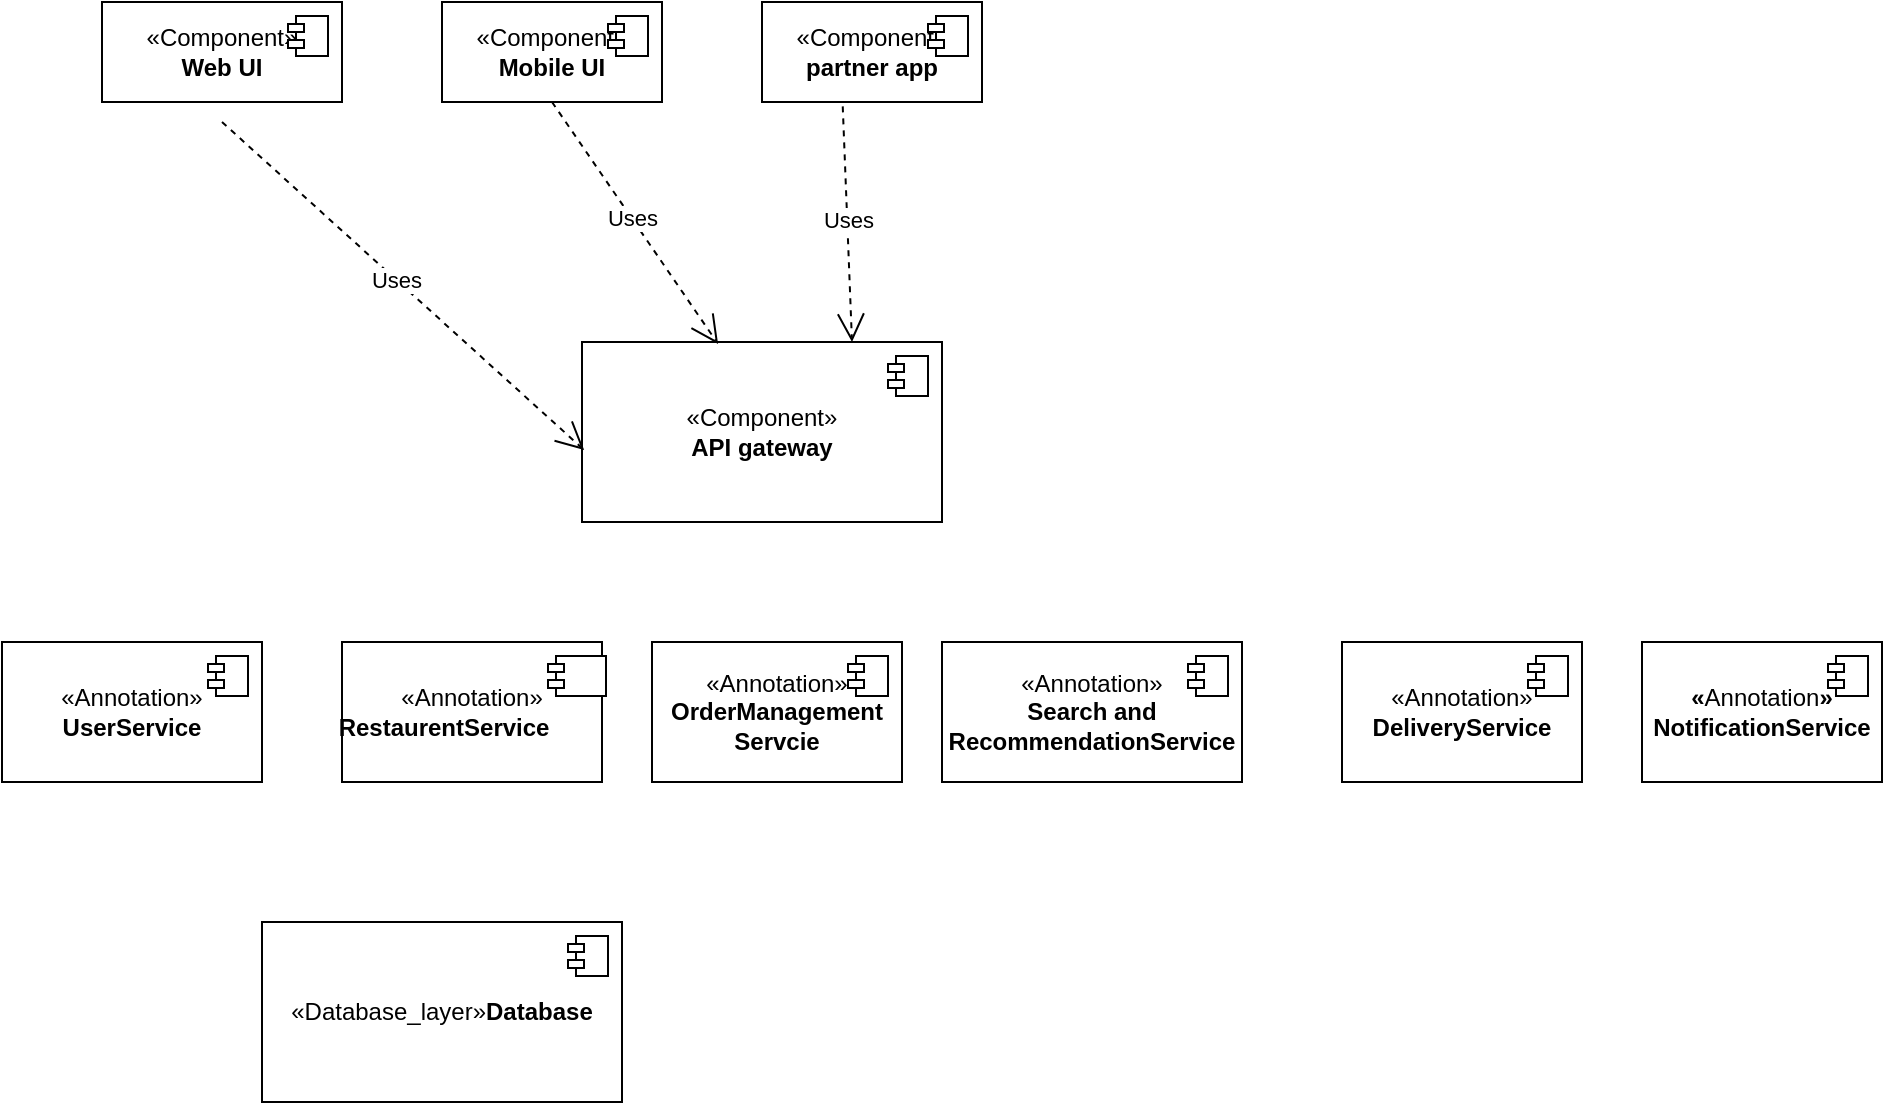 <mxfile version="24.8.3">
  <diagram name="Page-1" id="5f0bae14-7c28-e335-631c-24af17079c00">
    <mxGraphModel dx="1434" dy="736" grid="1" gridSize="10" guides="1" tooltips="1" connect="1" arrows="1" fold="1" page="1" pageScale="1" pageWidth="1100" pageHeight="850" background="none" math="0" shadow="0">
      <root>
        <mxCell id="0" />
        <mxCell id="1" parent="0" />
        <mxCell id="R_Hcv6suj7CvRW2EH-fk-4" value="«Component»&lt;br&gt;&lt;b&gt;Web UI&lt;/b&gt;" style="html=1;dropTarget=0;whiteSpace=wrap;" vertex="1" parent="1">
          <mxGeometry x="100" y="20" width="120" height="50" as="geometry" />
        </mxCell>
        <mxCell id="R_Hcv6suj7CvRW2EH-fk-5" value="" style="shape=module;jettyWidth=8;jettyHeight=4;" vertex="1" parent="R_Hcv6suj7CvRW2EH-fk-4">
          <mxGeometry x="1" width="20" height="20" relative="1" as="geometry">
            <mxPoint x="-27" y="7" as="offset" />
          </mxGeometry>
        </mxCell>
        <mxCell id="R_Hcv6suj7CvRW2EH-fk-6" value="«Component»&lt;br&gt;&lt;b&gt;Mobile UI&lt;/b&gt;" style="html=1;dropTarget=0;whiteSpace=wrap;" vertex="1" parent="1">
          <mxGeometry x="270" y="20" width="110" height="50" as="geometry" />
        </mxCell>
        <mxCell id="R_Hcv6suj7CvRW2EH-fk-7" value="" style="shape=module;jettyWidth=8;jettyHeight=4;" vertex="1" parent="R_Hcv6suj7CvRW2EH-fk-6">
          <mxGeometry x="1" width="20" height="20" relative="1" as="geometry">
            <mxPoint x="-27" y="7" as="offset" />
          </mxGeometry>
        </mxCell>
        <mxCell id="R_Hcv6suj7CvRW2EH-fk-8" value="&lt;div&gt;«Component»&lt;/div&gt;&lt;div&gt;&lt;b&gt;partner app&lt;/b&gt;&lt;br&gt;&lt;/div&gt;" style="html=1;dropTarget=0;whiteSpace=wrap;" vertex="1" parent="1">
          <mxGeometry x="430" y="20" width="110" height="50" as="geometry" />
        </mxCell>
        <mxCell id="R_Hcv6suj7CvRW2EH-fk-9" value="" style="shape=module;jettyWidth=8;jettyHeight=4;" vertex="1" parent="R_Hcv6suj7CvRW2EH-fk-8">
          <mxGeometry x="1" width="20" height="20" relative="1" as="geometry">
            <mxPoint x="-27" y="7" as="offset" />
          </mxGeometry>
        </mxCell>
        <mxCell id="R_Hcv6suj7CvRW2EH-fk-10" value="&lt;div&gt;«Component»&lt;b&gt;&lt;br&gt;&lt;/b&gt;&lt;/div&gt;&lt;div&gt;&lt;b&gt;API gateway&lt;/b&gt;&lt;/div&gt;" style="html=1;dropTarget=0;whiteSpace=wrap;" vertex="1" parent="1">
          <mxGeometry x="340" y="190" width="180" height="90" as="geometry" />
        </mxCell>
        <mxCell id="R_Hcv6suj7CvRW2EH-fk-11" value="" style="shape=module;jettyWidth=8;jettyHeight=4;" vertex="1" parent="R_Hcv6suj7CvRW2EH-fk-10">
          <mxGeometry x="1" width="20" height="20" relative="1" as="geometry">
            <mxPoint x="-27" y="7" as="offset" />
          </mxGeometry>
        </mxCell>
        <mxCell id="R_Hcv6suj7CvRW2EH-fk-24" value="Uses" style="endArrow=open;endSize=12;dashed=1;html=1;rounded=0;exitX=0.367;exitY=1.044;exitDx=0;exitDy=0;exitPerimeter=0;entryX=0.75;entryY=0;entryDx=0;entryDy=0;" edge="1" parent="1" source="R_Hcv6suj7CvRW2EH-fk-8" target="R_Hcv6suj7CvRW2EH-fk-10">
          <mxGeometry x="-0.037" width="160" relative="1" as="geometry">
            <mxPoint x="590" y="140" as="sourcePoint" />
            <mxPoint x="530" y="230" as="targetPoint" />
            <mxPoint as="offset" />
          </mxGeometry>
        </mxCell>
        <mxCell id="R_Hcv6suj7CvRW2EH-fk-26" value="Uses" style="endArrow=open;endSize=12;dashed=1;html=1;rounded=0;entryX=0.006;entryY=0.6;entryDx=0;entryDy=0;entryPerimeter=0;" edge="1" parent="1" target="R_Hcv6suj7CvRW2EH-fk-10">
          <mxGeometry x="-0.037" width="160" relative="1" as="geometry">
            <mxPoint x="160" y="80" as="sourcePoint" />
            <mxPoint x="142" y="226" as="targetPoint" />
            <mxPoint as="offset" />
          </mxGeometry>
        </mxCell>
        <mxCell id="R_Hcv6suj7CvRW2EH-fk-27" value="Uses" style="endArrow=open;endSize=12;dashed=1;html=1;rounded=0;exitX=0.5;exitY=1;exitDx=0;exitDy=0;entryX=0.378;entryY=0.011;entryDx=0;entryDy=0;entryPerimeter=0;" edge="1" parent="1" source="R_Hcv6suj7CvRW2EH-fk-6" target="R_Hcv6suj7CvRW2EH-fk-10">
          <mxGeometry x="-0.037" width="160" relative="1" as="geometry">
            <mxPoint x="378.5" y="110" as="sourcePoint" />
            <mxPoint x="481.5" y="244" as="targetPoint" />
            <mxPoint as="offset" />
          </mxGeometry>
        </mxCell>
        <mxCell id="R_Hcv6suj7CvRW2EH-fk-28" value="«Annotation»&lt;br&gt;&lt;b&gt;UserService&lt;/b&gt;" style="html=1;dropTarget=0;whiteSpace=wrap;" vertex="1" parent="1">
          <mxGeometry x="50" y="340" width="130" height="70" as="geometry" />
        </mxCell>
        <mxCell id="R_Hcv6suj7CvRW2EH-fk-29" value="" style="shape=module;jettyWidth=8;jettyHeight=4;" vertex="1" parent="R_Hcv6suj7CvRW2EH-fk-28">
          <mxGeometry x="1" width="20" height="20" relative="1" as="geometry">
            <mxPoint x="-27" y="7" as="offset" />
          </mxGeometry>
        </mxCell>
        <mxCell id="R_Hcv6suj7CvRW2EH-fk-30" value="«Annotation»&lt;br&gt;&lt;b&gt;RestaurentService&lt;span style=&quot;white-space: pre;&quot;&gt;&#x9;&lt;/span&gt;&lt;/b&gt;" style="html=1;dropTarget=0;whiteSpace=wrap;" vertex="1" parent="1">
          <mxGeometry x="220" y="340" width="130" height="70" as="geometry" />
        </mxCell>
        <mxCell id="R_Hcv6suj7CvRW2EH-fk-31" value="" style="shape=module;jettyWidth=8;jettyHeight=4;" vertex="1" parent="R_Hcv6suj7CvRW2EH-fk-30">
          <mxGeometry x="1" width="29" height="20" relative="1" as="geometry">
            <mxPoint x="-27" y="7" as="offset" />
          </mxGeometry>
        </mxCell>
        <mxCell id="R_Hcv6suj7CvRW2EH-fk-32" value="«Annotation»&lt;br&gt;&lt;div&gt;&lt;b&gt;OrderManagement&lt;/b&gt;&lt;/div&gt;&lt;div&gt;&lt;b&gt;Servcie&lt;/b&gt;&lt;/div&gt;" style="html=1;dropTarget=0;whiteSpace=wrap;" vertex="1" parent="1">
          <mxGeometry x="375" y="340" width="125" height="70" as="geometry" />
        </mxCell>
        <mxCell id="R_Hcv6suj7CvRW2EH-fk-33" value="" style="shape=module;jettyWidth=8;jettyHeight=4;" vertex="1" parent="R_Hcv6suj7CvRW2EH-fk-32">
          <mxGeometry x="1" width="20" height="20" relative="1" as="geometry">
            <mxPoint x="-27" y="7" as="offset" />
          </mxGeometry>
        </mxCell>
        <mxCell id="R_Hcv6suj7CvRW2EH-fk-34" value="«Annotation»&lt;br&gt;&lt;b&gt;Search and RecommendationService&lt;/b&gt;" style="html=1;dropTarget=0;whiteSpace=wrap;" vertex="1" parent="1">
          <mxGeometry x="520" y="340" width="150" height="70" as="geometry" />
        </mxCell>
        <mxCell id="R_Hcv6suj7CvRW2EH-fk-35" value="" style="shape=module;jettyWidth=8;jettyHeight=4;" vertex="1" parent="R_Hcv6suj7CvRW2EH-fk-34">
          <mxGeometry x="1" width="20" height="20" relative="1" as="geometry">
            <mxPoint x="-27" y="7" as="offset" />
          </mxGeometry>
        </mxCell>
        <mxCell id="R_Hcv6suj7CvRW2EH-fk-36" value="«Annotation»&lt;br&gt;&lt;b&gt;DeliveryService&lt;/b&gt;" style="html=1;dropTarget=0;whiteSpace=wrap;" vertex="1" parent="1">
          <mxGeometry x="720" y="340" width="120" height="70" as="geometry" />
        </mxCell>
        <mxCell id="R_Hcv6suj7CvRW2EH-fk-37" value="" style="shape=module;jettyWidth=8;jettyHeight=4;" vertex="1" parent="R_Hcv6suj7CvRW2EH-fk-36">
          <mxGeometry x="1" width="20" height="20" relative="1" as="geometry">
            <mxPoint x="-27" y="7" as="offset" />
          </mxGeometry>
        </mxCell>
        <mxCell id="R_Hcv6suj7CvRW2EH-fk-38" value="&lt;div&gt;&lt;b&gt;«&lt;/b&gt;Annotation&lt;b&gt;»&lt;/b&gt;&lt;/div&gt;&lt;b&gt;NotificationService&lt;/b&gt;" style="html=1;dropTarget=0;whiteSpace=wrap;" vertex="1" parent="1">
          <mxGeometry x="870" y="340" width="120" height="70" as="geometry" />
        </mxCell>
        <mxCell id="R_Hcv6suj7CvRW2EH-fk-39" value="" style="shape=module;jettyWidth=8;jettyHeight=4;" vertex="1" parent="R_Hcv6suj7CvRW2EH-fk-38">
          <mxGeometry x="1" width="20" height="20" relative="1" as="geometry">
            <mxPoint x="-27" y="7" as="offset" />
          </mxGeometry>
        </mxCell>
        <mxCell id="R_Hcv6suj7CvRW2EH-fk-43" value="«Database_layer»&lt;b&gt;Database&lt;/b&gt;&lt;br&gt;&lt;b&gt;&lt;/b&gt;" style="html=1;dropTarget=0;whiteSpace=wrap;" vertex="1" parent="1">
          <mxGeometry x="180" y="480" width="180" height="90" as="geometry" />
        </mxCell>
        <mxCell id="R_Hcv6suj7CvRW2EH-fk-44" value="" style="shape=module;jettyWidth=8;jettyHeight=4;" vertex="1" parent="R_Hcv6suj7CvRW2EH-fk-43">
          <mxGeometry x="1" width="20" height="20" relative="1" as="geometry">
            <mxPoint x="-27" y="7" as="offset" />
          </mxGeometry>
        </mxCell>
      </root>
    </mxGraphModel>
  </diagram>
</mxfile>
